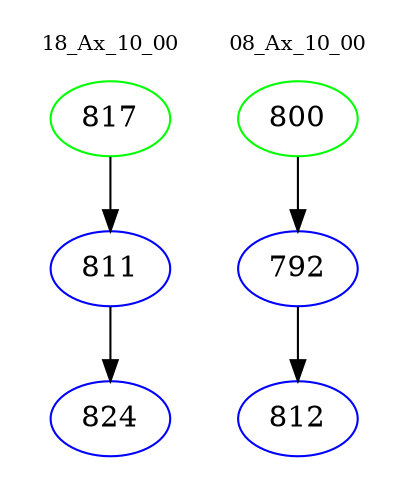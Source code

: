 digraph{
subgraph cluster_0 {
color = white
label = "18_Ax_10_00";
fontsize=10;
T0_817 [label="817", color="green"]
T0_817 -> T0_811 [color="black"]
T0_811 [label="811", color="blue"]
T0_811 -> T0_824 [color="black"]
T0_824 [label="824", color="blue"]
}
subgraph cluster_1 {
color = white
label = "08_Ax_10_00";
fontsize=10;
T1_800 [label="800", color="green"]
T1_800 -> T1_792 [color="black"]
T1_792 [label="792", color="blue"]
T1_792 -> T1_812 [color="black"]
T1_812 [label="812", color="blue"]
}
}
